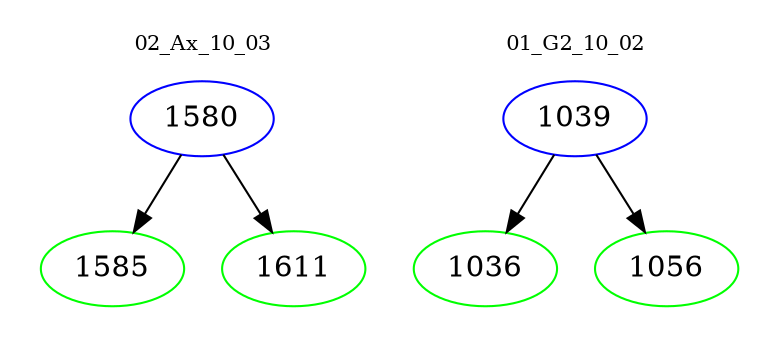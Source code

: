 digraph{
subgraph cluster_0 {
color = white
label = "02_Ax_10_03";
fontsize=10;
T0_1580 [label="1580", color="blue"]
T0_1580 -> T0_1585 [color="black"]
T0_1585 [label="1585", color="green"]
T0_1580 -> T0_1611 [color="black"]
T0_1611 [label="1611", color="green"]
}
subgraph cluster_1 {
color = white
label = "01_G2_10_02";
fontsize=10;
T1_1039 [label="1039", color="blue"]
T1_1039 -> T1_1036 [color="black"]
T1_1036 [label="1036", color="green"]
T1_1039 -> T1_1056 [color="black"]
T1_1056 [label="1056", color="green"]
}
}
